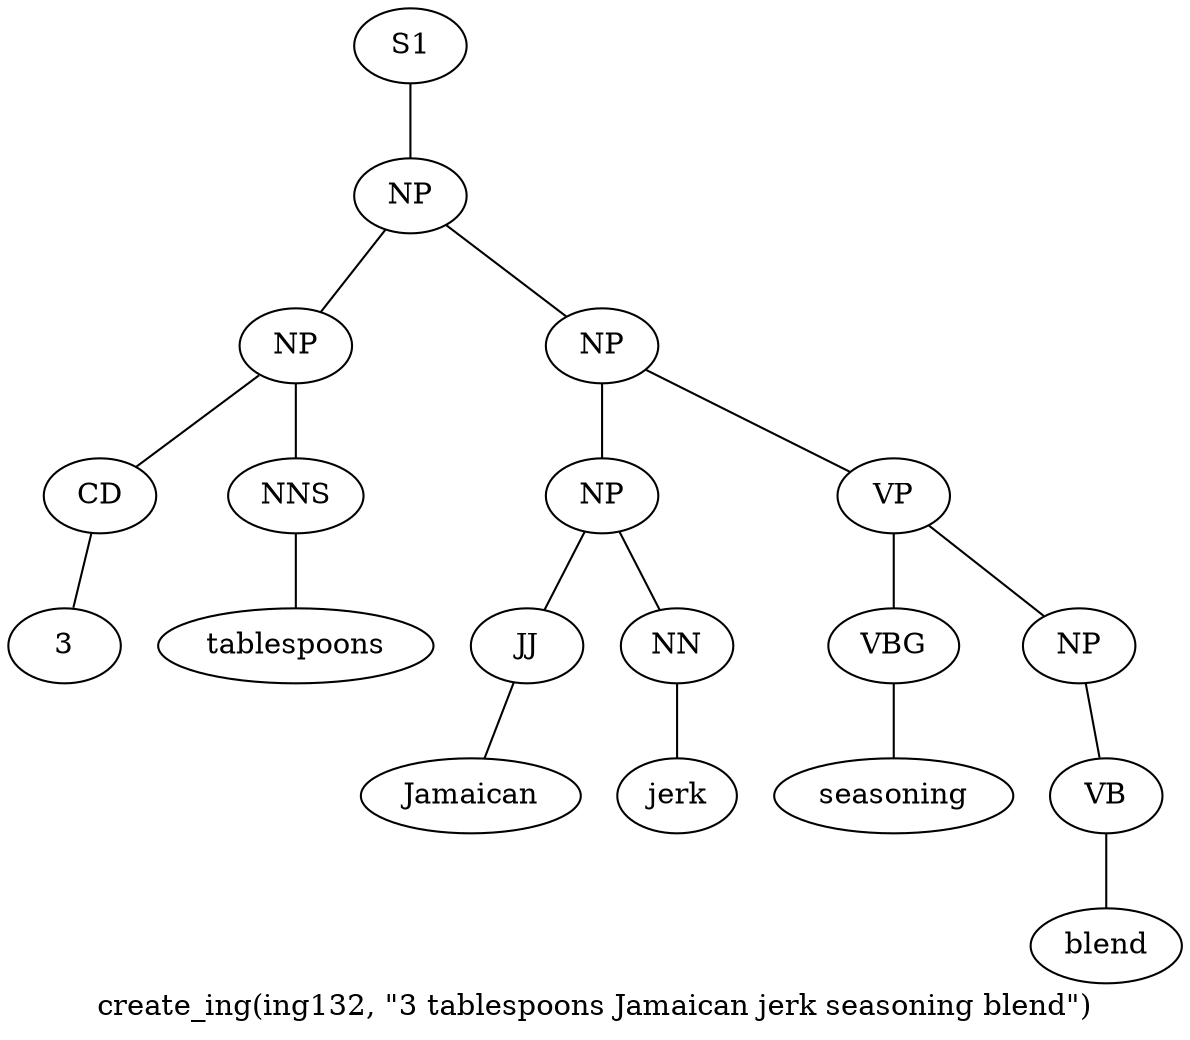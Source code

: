 graph SyntaxGraph {
	label = "create_ing(ing132, \"3 tablespoons Jamaican jerk seasoning blend\")";
	Node0 [label="S1"];
	Node1 [label="NP"];
	Node2 [label="NP"];
	Node3 [label="CD"];
	Node4 [label="3"];
	Node5 [label="NNS"];
	Node6 [label="tablespoons"];
	Node7 [label="NP"];
	Node8 [label="NP"];
	Node9 [label="JJ"];
	Node10 [label="Jamaican"];
	Node11 [label="NN"];
	Node12 [label="jerk"];
	Node13 [label="VP"];
	Node14 [label="VBG"];
	Node15 [label="seasoning"];
	Node16 [label="NP"];
	Node17 [label="VB"];
	Node18 [label="blend"];

	Node0 -- Node1;
	Node1 -- Node2;
	Node1 -- Node7;
	Node2 -- Node3;
	Node2 -- Node5;
	Node3 -- Node4;
	Node5 -- Node6;
	Node7 -- Node8;
	Node7 -- Node13;
	Node8 -- Node9;
	Node8 -- Node11;
	Node9 -- Node10;
	Node11 -- Node12;
	Node13 -- Node14;
	Node13 -- Node16;
	Node14 -- Node15;
	Node16 -- Node17;
	Node17 -- Node18;
}